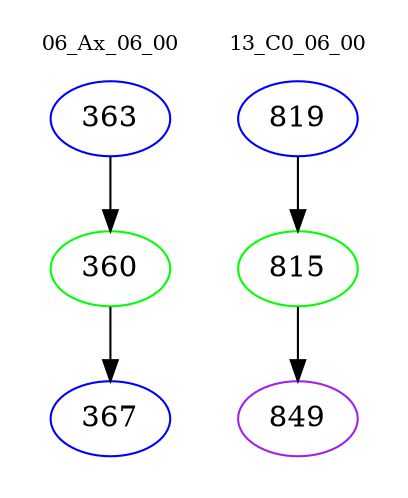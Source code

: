digraph{
subgraph cluster_0 {
color = white
label = "06_Ax_06_00";
fontsize=10;
T0_363 [label="363", color="blue"]
T0_363 -> T0_360 [color="black"]
T0_360 [label="360", color="green"]
T0_360 -> T0_367 [color="black"]
T0_367 [label="367", color="blue"]
}
subgraph cluster_1 {
color = white
label = "13_C0_06_00";
fontsize=10;
T1_819 [label="819", color="blue"]
T1_819 -> T1_815 [color="black"]
T1_815 [label="815", color="green"]
T1_815 -> T1_849 [color="black"]
T1_849 [label="849", color="purple"]
}
}
